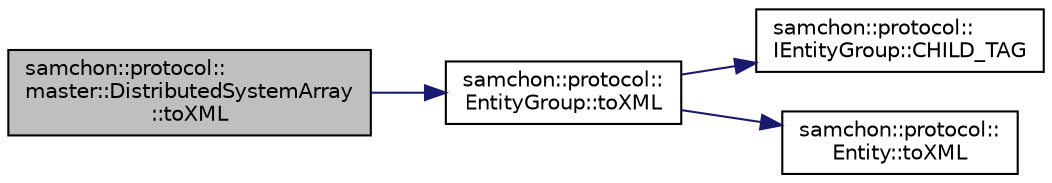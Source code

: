 digraph "samchon::protocol::master::DistributedSystemArray::toXML"
{
  edge [fontname="Helvetica",fontsize="10",labelfontname="Helvetica",labelfontsize="10"];
  node [fontname="Helvetica",fontsize="10",shape=record];
  rankdir="LR";
  Node1 [label="samchon::protocol::\lmaster::DistributedSystemArray\l::toXML",height=0.2,width=0.4,color="black", fillcolor="grey75", style="filled", fontcolor="black"];
  Node1 -> Node2 [color="midnightblue",fontsize="10",style="solid",fontname="Helvetica"];
  Node2 [label="samchon::protocol::\lEntityGroup::toXML",height=0.2,width=0.4,color="black", fillcolor="white", style="filled",URL="$d4/deb/classsamchon_1_1protocol_1_1EntityGroup.html#ad97994c60480c70a72082760ca6868a6",tooltip="Get an XML object represents the EntityGroup. "];
  Node2 -> Node3 [color="midnightblue",fontsize="10",style="solid",fontname="Helvetica"];
  Node3 [label="samchon::protocol::\lIEntityGroup::CHILD_TAG",height=0.2,width=0.4,color="black", fillcolor="white", style="filled",URL="$d9/d4c/classsamchon_1_1protocol_1_1IEntityGroup.html#ae0a5bb34fa6a29cf1103fc67e2d72662",tooltip="A tag name of children. "];
  Node2 -> Node4 [color="midnightblue",fontsize="10",style="solid",fontname="Helvetica"];
  Node4 [label="samchon::protocol::\lEntity::toXML",height=0.2,width=0.4,color="black", fillcolor="white", style="filled",URL="$d0/d3e/classsamchon_1_1protocol_1_1Entity.html#a8516db6d4dc71068a48bd1364cf9be23",tooltip="Get an XML object represents the Entity. "];
}
